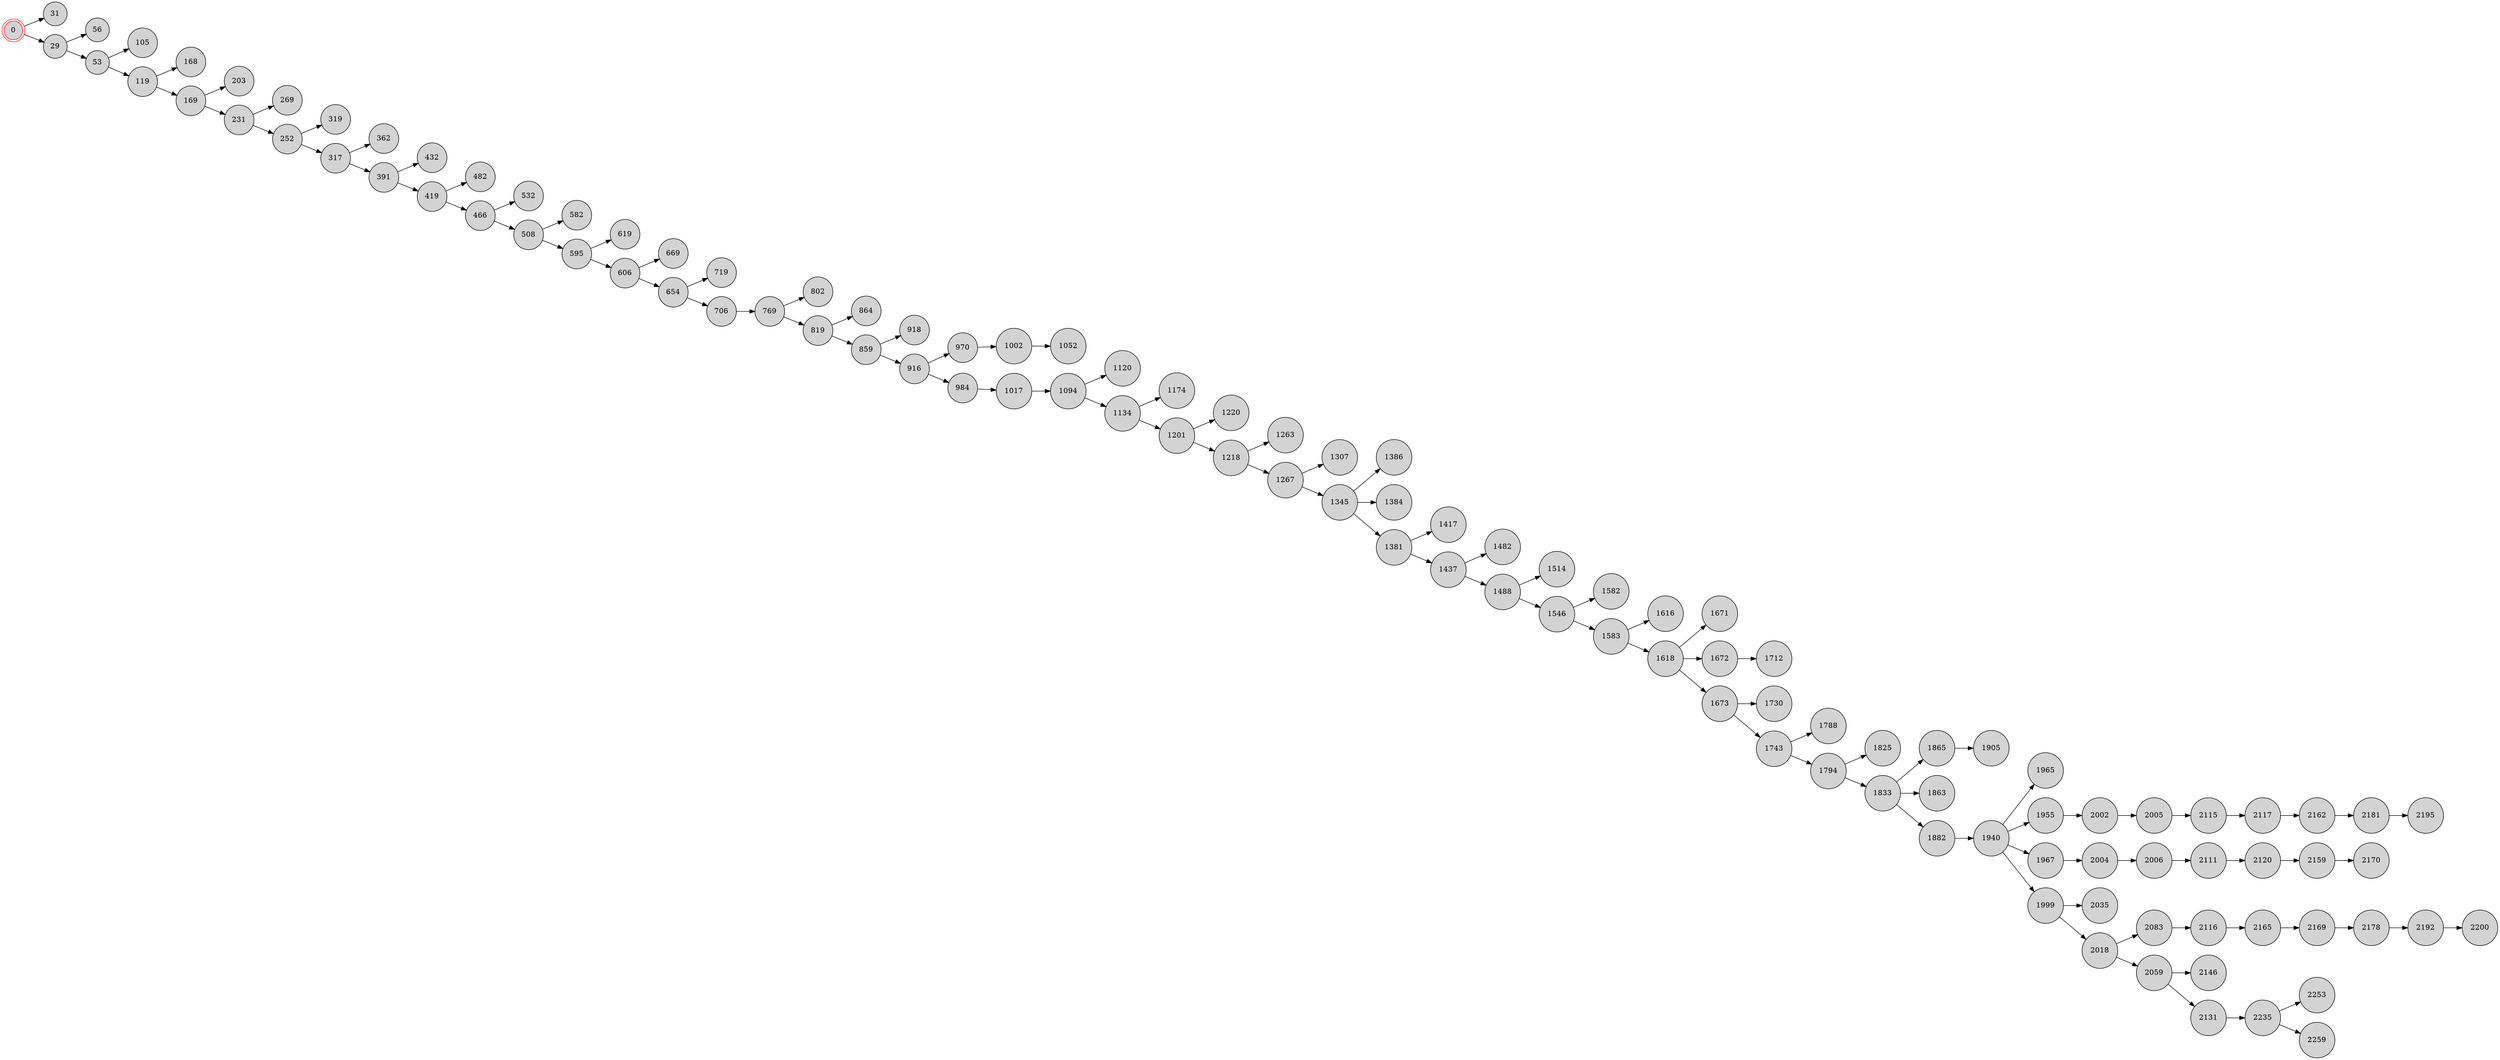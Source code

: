 digraph BlockchainTree {
    rankdir=LR;
    node [shape=circle, style=filled, fillcolor=lightgray];

    0 [shape=doublecircle, color=red];
    0 -> 31;
    0 -> 29;
    29 -> 56;
    29 -> 53;
    53 -> 105;
    53 -> 119;
    119 -> 168;
    119 -> 169;
    169 -> 203;
    169 -> 231;
    231 -> 269;
    231 -> 252;
    252 -> 319;
    252 -> 317;
    317 -> 362;
    317 -> 391;
    391 -> 432;
    391 -> 419;
    419 -> 482;
    419 -> 466;
    466 -> 532;
    466 -> 508;
    508 -> 582;
    508 -> 595;
    595 -> 619;
    595 -> 606;
    606 -> 669;
    606 -> 654;
    654 -> 719;
    654 -> 706;
    706 -> 769;
    769 -> 802;
    769 -> 819;
    819 -> 864;
    819 -> 859;
    859 -> 918;
    859 -> 916;
    916 -> 970;
    970 -> 1002;
    916 -> 984;
    1002 -> 1052;
    984 -> 1017;
    1017 -> 1094;
    1094 -> 1120;
    1094 -> 1134;
    1134 -> 1174;
    1134 -> 1201;
    1201 -> 1220;
    1201 -> 1218;
    1218 -> 1263;
    1218 -> 1267;
    1267 -> 1307;
    1267 -> 1345;
    1345 -> 1386;
    1345 -> 1384;
    1345 -> 1381;
    1381 -> 1417;
    1381 -> 1437;
    1437 -> 1482;
    1437 -> 1488;
    1488 -> 1514;
    1488 -> 1546;
    1546 -> 1582;
    1546 -> 1583;
    1583 -> 1616;
    1583 -> 1618;
    1618 -> 1671;
    1618 -> 1672;
    1618 -> 1673;
    1673 -> 1730;
    1672 -> 1712;
    1673 -> 1743;
    1743 -> 1788;
    1743 -> 1794;
    1794 -> 1825;
    1794 -> 1833;
    1833 -> 1865;
    1833 -> 1863;
    1865 -> 1905;
    1833 -> 1882;
    1882 -> 1940;
    1940 -> 1965;
    1940 -> 1955;
    1940 -> 1967;
    1955 -> 2002;
    1967 -> 2004;
    1940 -> 1999;
    1999 -> 2035;
    1999 -> 2018;
    2018 -> 2083;
    2004 -> 2006;
    2002 -> 2005;
    2083 -> 2116;
    2005 -> 2115;
    2006 -> 2111;
    2018 -> 2059;
    2111 -> 2120;
    2115 -> 2117;
    2116 -> 2165;
    2165 -> 2169;
    2120 -> 2159;
    2159 -> 2170;
    2169 -> 2178;
    2117 -> 2162;
    2178 -> 2192;
    2162 -> 2181;
    2192 -> 2200;
    2059 -> 2146;
    2059 -> 2131;
    2181 -> 2195;
    2131 -> 2235;
    2235 -> 2253;
    2235 -> 2259;
}
